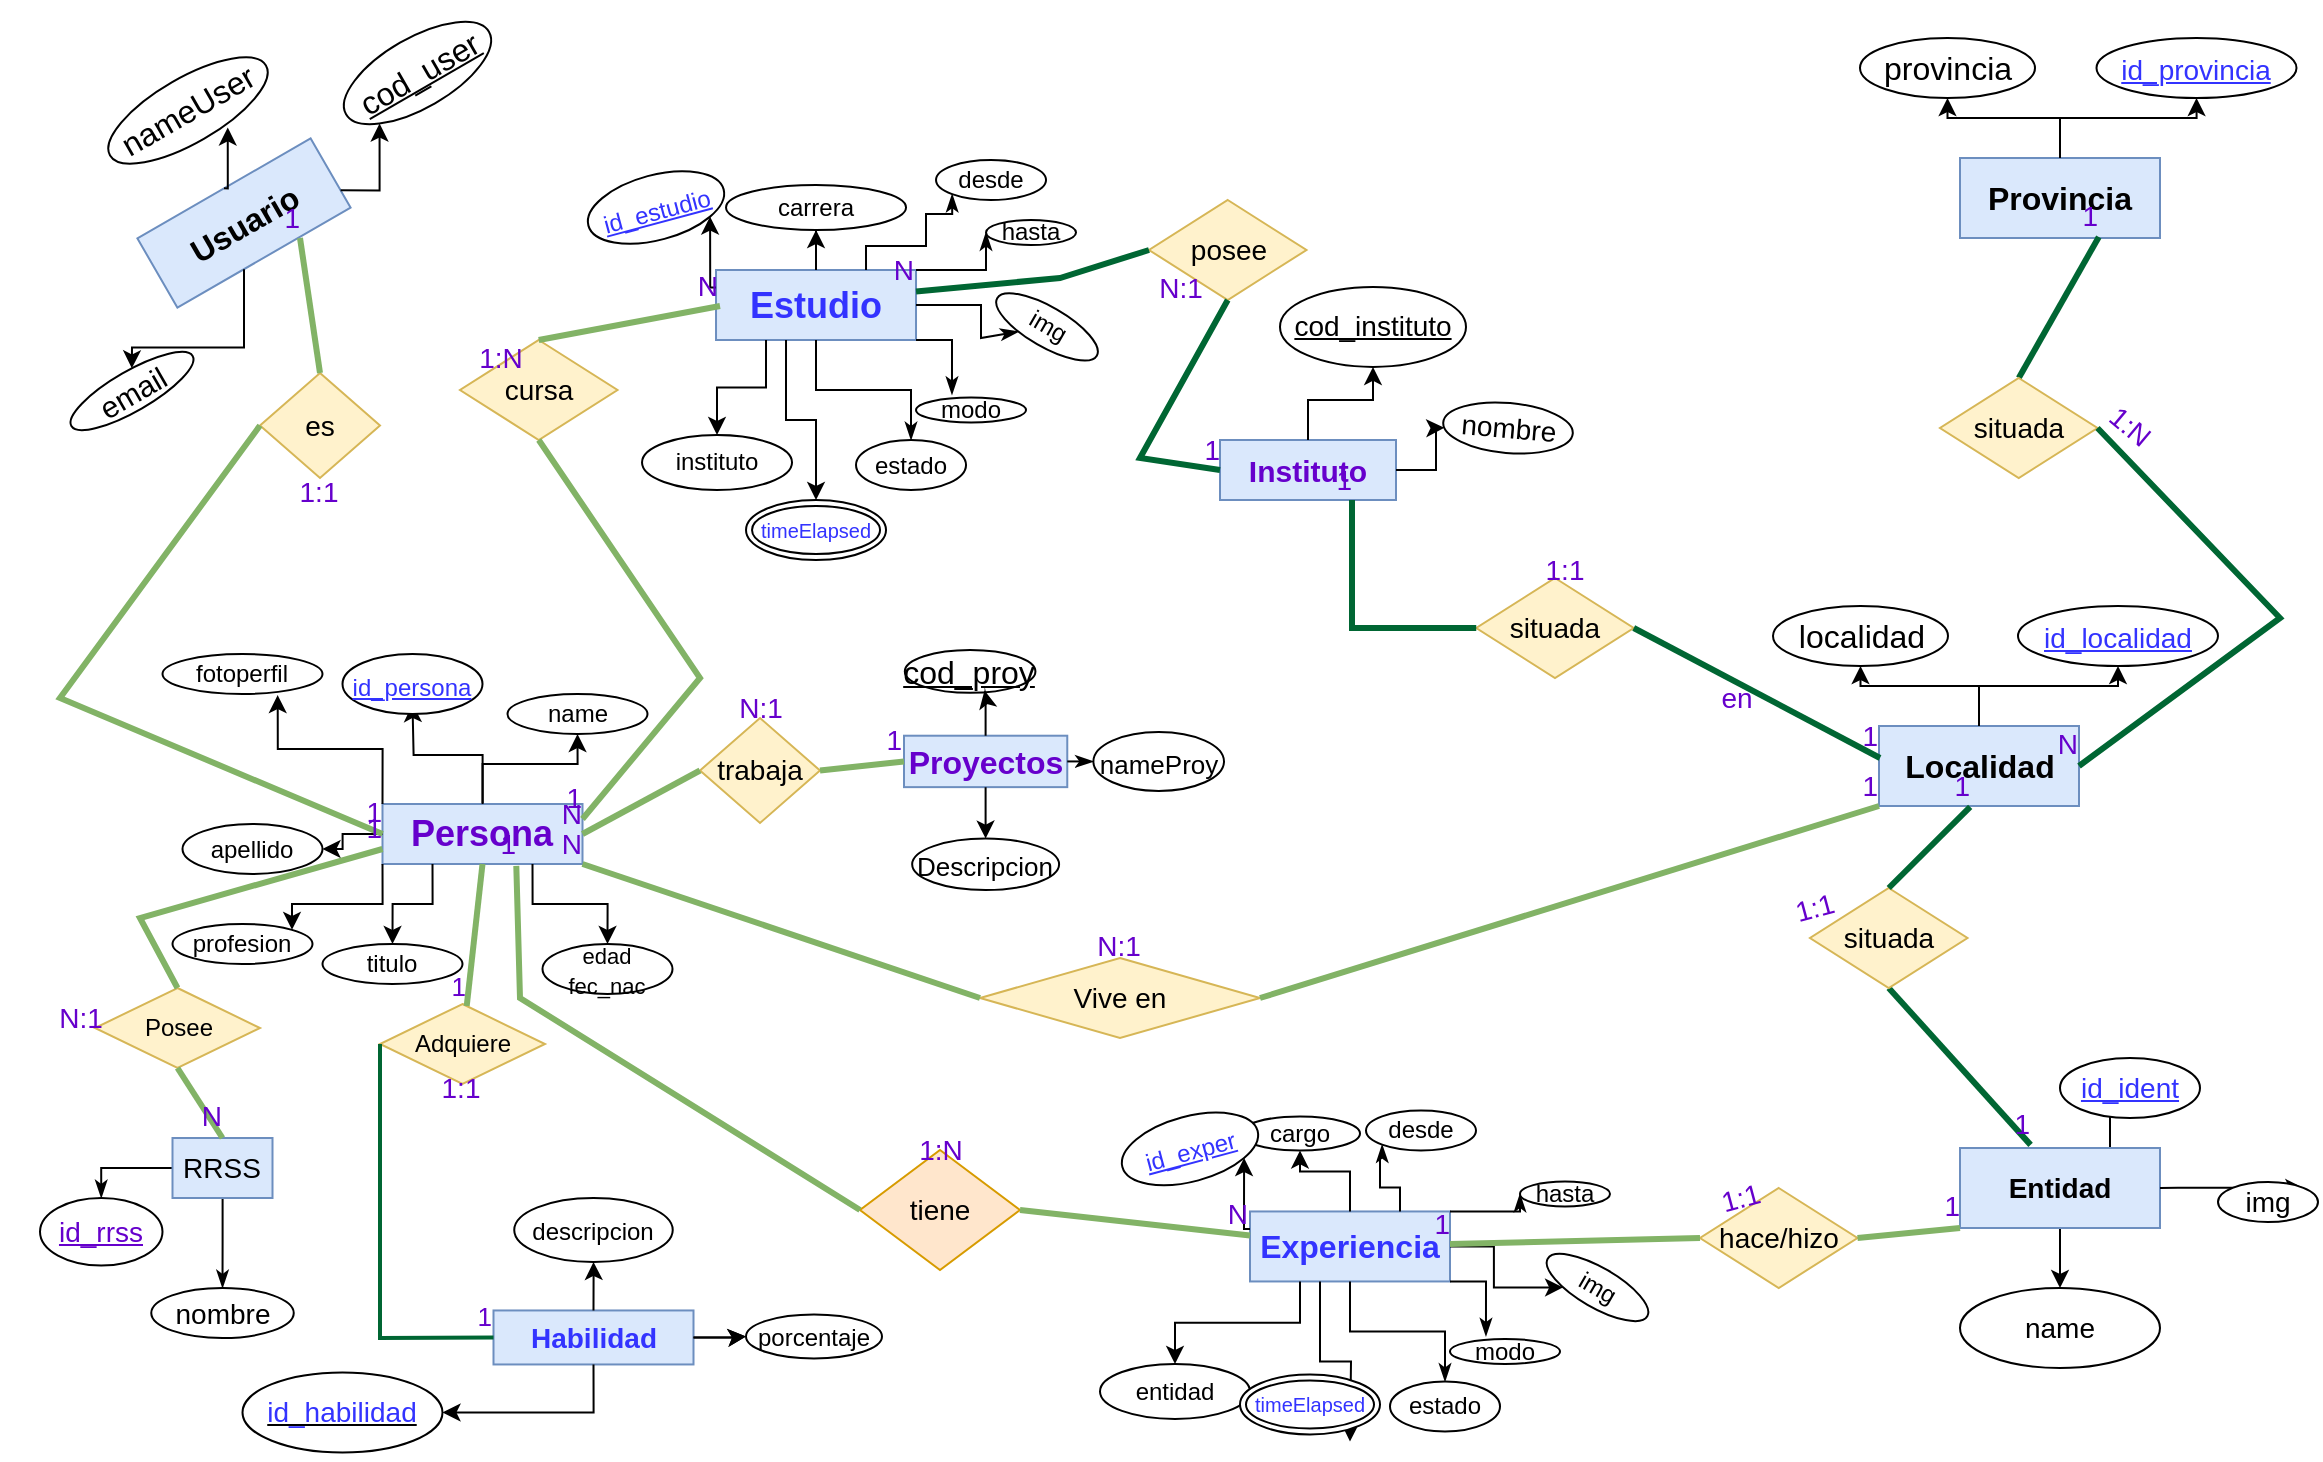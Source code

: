 <mxfile version="17.1.3" type="github" pages="2">
  <diagram id="R2lEEEUBdFMjLlhIrx00" name="Page-1">
    <mxGraphModel dx="752" dy="619" grid="1" gridSize="10" guides="1" tooltips="1" connect="1" arrows="1" fold="1" page="1" pageScale="1" pageWidth="1169" pageHeight="827" math="0" shadow="0" extFonts="Permanent Marker^https://fonts.googleapis.com/css?family=Permanent+Marker">
      <root>
        <mxCell id="0" />
        <mxCell id="1" parent="0" />
        <mxCell id="NU28CYF58h-7oINTEebt-101" style="edgeStyle=orthogonalEdgeStyle;rounded=0;orthogonalLoop=1;jettySize=auto;html=1;exitX=0.75;exitY=0;exitDx=0;exitDy=0;fontSize=14;fontColor=#000000;startArrow=none;startFill=0;endArrow=classic;endFill=1;" edge="1" parent="1" source="NU28CYF58h-7oINTEebt-91" target="NU28CYF58h-7oINTEebt-92">
          <mxGeometry relative="1" as="geometry" />
        </mxCell>
        <mxCell id="NU28CYF58h-7oINTEebt-102" style="edgeStyle=orthogonalEdgeStyle;rounded=0;orthogonalLoop=1;jettySize=auto;html=1;exitX=0.5;exitY=1;exitDx=0;exitDy=0;fontSize=14;fontColor=#000000;startArrow=none;startFill=0;endArrow=classic;endFill=1;" edge="1" parent="1" source="NU28CYF58h-7oINTEebt-91" target="NU28CYF58h-7oINTEebt-93">
          <mxGeometry relative="1" as="geometry" />
        </mxCell>
        <mxCell id="NU28CYF58h-7oINTEebt-91" value="&lt;b&gt;Entidad&lt;/b&gt;" style="whiteSpace=wrap;html=1;align=center;fontSize=14;fillColor=#dae8fc;strokeColor=#6c8ebf;" vertex="1" parent="1">
          <mxGeometry x="990" y="635" width="100" height="40" as="geometry" />
        </mxCell>
        <mxCell id="NU28CYF58h-7oINTEebt-92" value="id_ident" style="ellipse;whiteSpace=wrap;html=1;align=center;fontStyle=4;fontSize=14;fontColor=#3333FF;" vertex="1" parent="1">
          <mxGeometry x="1040" y="590" width="70" height="30" as="geometry" />
        </mxCell>
        <mxCell id="NU28CYF58h-7oINTEebt-93" value="&lt;font color=&quot;#000000&quot;&gt;name&lt;/font&gt;" style="ellipse;whiteSpace=wrap;html=1;align=center;fontSize=14;fontColor=#3333FF;" vertex="1" parent="1">
          <mxGeometry x="990" y="705" width="100" height="40" as="geometry" />
        </mxCell>
        <mxCell id="NU28CYF58h-7oINTEebt-97" style="edgeStyle=orthogonalEdgeStyle;rounded=0;orthogonalLoop=1;jettySize=auto;html=1;exitX=1;exitY=0;exitDx=0;exitDy=0;entryX=1;entryY=0.5;entryDx=0;entryDy=0;fontSize=14;fontColor=#000000;startArrow=classic;startFill=1;endArrow=none;endFill=0;" edge="1" parent="1" source="NU28CYF58h-7oINTEebt-95" target="NU28CYF58h-7oINTEebt-91">
          <mxGeometry relative="1" as="geometry" />
        </mxCell>
        <mxCell id="NU28CYF58h-7oINTEebt-95" value="img" style="ellipse;whiteSpace=wrap;html=1;align=center;fontSize=14;fontColor=#000000;" vertex="1" parent="1">
          <mxGeometry x="1119" y="652" width="50" height="20" as="geometry" />
        </mxCell>
        <mxCell id="NU28CYF58h-7oINTEebt-133" value="" style="group" vertex="1" connectable="0" parent="1">
          <mxGeometry x="91.25" y="388" width="255" height="175" as="geometry" />
        </mxCell>
        <mxCell id="NU28CYF58h-7oINTEebt-3" value="" style="edgeStyle=orthogonalEdgeStyle;rounded=0;orthogonalLoop=1;jettySize=auto;html=1;fontColor=#6600CC;" edge="1" parent="NU28CYF58h-7oINTEebt-133" source="NU28CYF58h-7oINTEebt-1">
          <mxGeometry relative="1" as="geometry">
            <mxPoint x="125" y="25" as="targetPoint" />
          </mxGeometry>
        </mxCell>
        <mxCell id="NU28CYF58h-7oINTEebt-1" value="&lt;h2&gt;&lt;font color=&quot;#6600cc&quot;&gt;Persona&lt;/font&gt;&lt;/h2&gt;" style="whiteSpace=wrap;html=1;align=center;fillColor=#dae8fc;strokeColor=#6c8ebf;" vertex="1" parent="NU28CYF58h-7oINTEebt-133">
          <mxGeometry x="110" y="75" width="100" height="30" as="geometry" />
        </mxCell>
        <mxCell id="NU28CYF58h-7oINTEebt-4" value="name" style="ellipse;whiteSpace=wrap;html=1;" vertex="1" parent="NU28CYF58h-7oINTEebt-133">
          <mxGeometry x="172.5" y="20" width="70" height="20" as="geometry" />
        </mxCell>
        <mxCell id="NU28CYF58h-7oINTEebt-5" value="" style="edgeStyle=orthogonalEdgeStyle;rounded=0;orthogonalLoop=1;jettySize=auto;html=1;fontColor=#6600CC;" edge="1" parent="NU28CYF58h-7oINTEebt-133" source="NU28CYF58h-7oINTEebt-1" target="NU28CYF58h-7oINTEebt-4">
          <mxGeometry relative="1" as="geometry" />
        </mxCell>
        <mxCell id="NU28CYF58h-7oINTEebt-6" value="apellido" style="ellipse;whiteSpace=wrap;html=1;" vertex="1" parent="NU28CYF58h-7oINTEebt-133">
          <mxGeometry x="10" y="85" width="70" height="25" as="geometry" />
        </mxCell>
        <mxCell id="NU28CYF58h-7oINTEebt-7" value="" style="edgeStyle=orthogonalEdgeStyle;rounded=0;orthogonalLoop=1;jettySize=auto;html=1;fontColor=#6600CC;" edge="1" parent="NU28CYF58h-7oINTEebt-133" source="NU28CYF58h-7oINTEebt-1" target="NU28CYF58h-7oINTEebt-6">
          <mxGeometry relative="1" as="geometry" />
        </mxCell>
        <mxCell id="NU28CYF58h-7oINTEebt-8" value="&lt;font color=&quot;#000000&quot;&gt;titulo&lt;/font&gt;" style="ellipse;whiteSpace=wrap;html=1;align=center;fontColor=#6600CC;" vertex="1" parent="NU28CYF58h-7oINTEebt-133">
          <mxGeometry x="80" y="145" width="70" height="20" as="geometry" />
        </mxCell>
        <mxCell id="NU28CYF58h-7oINTEebt-11" style="edgeStyle=orthogonalEdgeStyle;rounded=0;orthogonalLoop=1;jettySize=auto;html=1;exitX=0.25;exitY=1;exitDx=0;exitDy=0;fontColor=#6600CC;" edge="1" parent="NU28CYF58h-7oINTEebt-133" source="NU28CYF58h-7oINTEebt-1" target="NU28CYF58h-7oINTEebt-8">
          <mxGeometry relative="1" as="geometry" />
        </mxCell>
        <mxCell id="NU28CYF58h-7oINTEebt-14" value="&lt;font style=&quot;font-size: 11px&quot;&gt;edad&lt;br&gt;fec_nac&lt;/font&gt;" style="ellipse;whiteSpace=wrap;html=1;align=center;fontColor=#000000;" vertex="1" parent="NU28CYF58h-7oINTEebt-133">
          <mxGeometry x="190" y="145" width="65" height="25" as="geometry" />
        </mxCell>
        <mxCell id="NU28CYF58h-7oINTEebt-13" style="edgeStyle=orthogonalEdgeStyle;rounded=0;orthogonalLoop=1;jettySize=auto;html=1;exitX=0.75;exitY=1;exitDx=0;exitDy=0;fontColor=#000000;" edge="1" parent="NU28CYF58h-7oINTEebt-133" source="NU28CYF58h-7oINTEebt-1" target="NU28CYF58h-7oINTEebt-14">
          <mxGeometry relative="1" as="geometry">
            <mxPoint x="185" y="135" as="targetPoint" />
          </mxGeometry>
        </mxCell>
        <mxCell id="NU28CYF58h-7oINTEebt-20" value="fotoperfil" style="ellipse;whiteSpace=wrap;html=1;" vertex="1" parent="NU28CYF58h-7oINTEebt-133">
          <mxGeometry width="80" height="20" as="geometry" />
        </mxCell>
        <mxCell id="NU28CYF58h-7oINTEebt-21" style="edgeStyle=orthogonalEdgeStyle;rounded=0;orthogonalLoop=1;jettySize=auto;html=1;exitX=0;exitY=0;exitDx=0;exitDy=0;entryX=0.72;entryY=1.028;entryDx=0;entryDy=0;entryPerimeter=0;fontSize=18;fontColor=#3333FF;" edge="1" parent="NU28CYF58h-7oINTEebt-133" source="NU28CYF58h-7oINTEebt-1" target="NU28CYF58h-7oINTEebt-20">
          <mxGeometry relative="1" as="geometry" />
        </mxCell>
        <mxCell id="NU28CYF58h-7oINTEebt-25" value="&lt;font color=&quot;#000000&quot;&gt;profesion&lt;/font&gt;" style="ellipse;whiteSpace=wrap;html=1;align=center;fontColor=#6600CC;" vertex="1" parent="NU28CYF58h-7oINTEebt-133">
          <mxGeometry x="5" y="135" width="70" height="20" as="geometry" />
        </mxCell>
        <mxCell id="NU28CYF58h-7oINTEebt-26" style="edgeStyle=orthogonalEdgeStyle;rounded=0;orthogonalLoop=1;jettySize=auto;html=1;exitX=0;exitY=1;exitDx=0;exitDy=0;entryX=1;entryY=0;entryDx=0;entryDy=0;fontSize=18;fontColor=#3333FF;" edge="1" parent="NU28CYF58h-7oINTEebt-133" source="NU28CYF58h-7oINTEebt-1" target="NU28CYF58h-7oINTEebt-25">
          <mxGeometry relative="1" as="geometry">
            <Array as="points">
              <mxPoint x="110" y="125" />
              <mxPoint x="65" y="125" />
            </Array>
          </mxGeometry>
        </mxCell>
        <mxCell id="NU28CYF58h-7oINTEebt-28" value="&lt;font style=&quot;font-size: 12px&quot;&gt;id_persona&lt;/font&gt;" style="ellipse;whiteSpace=wrap;html=1;align=center;fontStyle=4;fontSize=18;fontColor=#3333FF;" vertex="1" parent="NU28CYF58h-7oINTEebt-133">
          <mxGeometry x="90" width="70" height="30" as="geometry" />
        </mxCell>
        <mxCell id="NU28CYF58h-7oINTEebt-134" value="" style="group" vertex="1" connectable="0" parent="1">
          <mxGeometry x="122" y="646.23" width="398" height="102" as="geometry" />
        </mxCell>
        <mxCell id="NU28CYF58h-7oINTEebt-80" value="&lt;font color=&quot;#3333ff&quot;&gt;&lt;b&gt;Habilidad&lt;/b&gt;&lt;/font&gt;" style="whiteSpace=wrap;html=1;align=center;fontSize=14;fillColor=#dae8fc;strokeColor=#6c8ebf;" vertex="1" parent="NU28CYF58h-7oINTEebt-134">
          <mxGeometry x="134.75" y="70" width="100" height="27" as="geometry" />
        </mxCell>
        <mxCell id="NU28CYF58h-7oINTEebt-81" value="&lt;font style=&quot;font-size: 12px&quot;&gt;descripcion&lt;/font&gt;" style="ellipse;whiteSpace=wrap;html=1;fontSize=14;fontColor=#000000;" vertex="1" parent="NU28CYF58h-7oINTEebt-134">
          <mxGeometry x="145.12" y="13.77" width="79.25" height="32" as="geometry" />
        </mxCell>
        <mxCell id="NU28CYF58h-7oINTEebt-90" style="edgeStyle=orthogonalEdgeStyle;rounded=0;orthogonalLoop=1;jettySize=auto;html=1;exitX=0.5;exitY=0;exitDx=0;exitDy=0;fontSize=14;fontColor=#000000;startArrow=none;startFill=0;endArrow=classic;endFill=1;" edge="1" parent="NU28CYF58h-7oINTEebt-134" source="NU28CYF58h-7oINTEebt-80" target="NU28CYF58h-7oINTEebt-81">
          <mxGeometry relative="1" as="geometry" />
        </mxCell>
        <mxCell id="NU28CYF58h-7oINTEebt-85" value="&lt;font style=&quot;font-size: 12px&quot;&gt;porcentaje&lt;/font&gt;" style="ellipse;whiteSpace=wrap;html=1;fontSize=14;fontColor=#000000;" vertex="1" parent="NU28CYF58h-7oINTEebt-134">
          <mxGeometry x="261" y="72" width="68" height="22" as="geometry" />
        </mxCell>
        <mxCell id="NU28CYF58h-7oINTEebt-86" value="" style="edgeStyle=orthogonalEdgeStyle;rounded=0;orthogonalLoop=1;jettySize=auto;html=1;fontSize=14;fontColor=#000000;startArrow=none;startFill=0;endArrow=classic;endFill=1;" edge="1" parent="NU28CYF58h-7oINTEebt-134" source="NU28CYF58h-7oINTEebt-80" target="NU28CYF58h-7oINTEebt-85">
          <mxGeometry relative="1" as="geometry" />
        </mxCell>
        <mxCell id="NU28CYF58h-7oINTEebt-87" value="" style="edgeStyle=orthogonalEdgeStyle;rounded=0;orthogonalLoop=1;jettySize=auto;html=1;fontSize=14;fontColor=#000000;startArrow=none;startFill=0;endArrow=classic;endFill=1;" edge="1" parent="NU28CYF58h-7oINTEebt-134" source="NU28CYF58h-7oINTEebt-80" target="NU28CYF58h-7oINTEebt-85">
          <mxGeometry relative="1" as="geometry" />
        </mxCell>
        <mxCell id="jFM3xmDIa4sfLXiqm3CP-43" value="tiene" style="shape=rhombus;perimeter=rhombusPerimeter;whiteSpace=wrap;html=1;align=center;fontSize=14;fillColor=#ffe6cc;strokeColor=#d79b00;" vertex="1" parent="NU28CYF58h-7oINTEebt-134">
          <mxGeometry x="318" y="-10.23" width="80" height="60" as="geometry" />
        </mxCell>
        <mxCell id="NU28CYF58h-7oINTEebt-136" value="" style="group" vertex="1" connectable="0" parent="1">
          <mxGeometry x="299.997" y="139.995" width="443.003" height="201.005" as="geometry" />
        </mxCell>
        <mxCell id="NU28CYF58h-7oINTEebt-16" value="&lt;font color=&quot;#3333ff&quot; style=&quot;font-size: 18px&quot;&gt;&lt;b&gt;Estudio&lt;/b&gt;&lt;/font&gt;" style="whiteSpace=wrap;html=1;align=center;fillColor=#dae8fc;strokeColor=#6c8ebf;" vertex="1" parent="NU28CYF58h-7oINTEebt-136">
          <mxGeometry x="68.013" y="56.005" width="100" height="35" as="geometry" />
        </mxCell>
        <mxCell id="NU28CYF58h-7oINTEebt-17" value="carrera" style="ellipse;whiteSpace=wrap;html=1;fontColor=#000000;" vertex="1" parent="NU28CYF58h-7oINTEebt-136">
          <mxGeometry x="73.013" y="13.505" width="90" height="22.5" as="geometry" />
        </mxCell>
        <mxCell id="NU28CYF58h-7oINTEebt-18" value="" style="edgeStyle=orthogonalEdgeStyle;rounded=0;orthogonalLoop=1;jettySize=auto;html=1;fontSize=18;fontColor=#3333FF;" edge="1" parent="NU28CYF58h-7oINTEebt-136" source="NU28CYF58h-7oINTEebt-16" target="NU28CYF58h-7oINTEebt-17">
          <mxGeometry relative="1" as="geometry" />
        </mxCell>
        <mxCell id="NU28CYF58h-7oINTEebt-27" value="instituto" style="ellipse;whiteSpace=wrap;html=1;fontColor=#000000;" vertex="1" parent="NU28CYF58h-7oINTEebt-136">
          <mxGeometry x="31.013" y="138.505" width="75" height="27.5" as="geometry" />
        </mxCell>
        <mxCell id="NU28CYF58h-7oINTEebt-31" style="edgeStyle=orthogonalEdgeStyle;rounded=0;orthogonalLoop=1;jettySize=auto;html=1;exitX=0.25;exitY=1;exitDx=0;exitDy=0;fontSize=12;fontColor=#3333FF;" edge="1" parent="NU28CYF58h-7oINTEebt-136" source="NU28CYF58h-7oINTEebt-16" target="NU28CYF58h-7oINTEebt-27">
          <mxGeometry relative="1" as="geometry" />
        </mxCell>
        <mxCell id="NU28CYF58h-7oINTEebt-29" value="&lt;font style=&quot;font-size: 12px&quot;&gt;id_estudio&lt;/font&gt;" style="ellipse;whiteSpace=wrap;html=1;align=center;fontStyle=4;fontSize=18;fontColor=#3333FF;rotation=-15;" vertex="1" parent="NU28CYF58h-7oINTEebt-136">
          <mxGeometry x="3.013" y="8.505" width="70" height="32.5" as="geometry" />
        </mxCell>
        <mxCell id="NU28CYF58h-7oINTEebt-30" style="edgeStyle=orthogonalEdgeStyle;rounded=0;orthogonalLoop=1;jettySize=auto;html=1;exitX=0;exitY=0.25;exitDx=0;exitDy=0;entryX=1;entryY=1;entryDx=0;entryDy=0;fontSize=12;fontColor=#3333FF;" edge="1" parent="NU28CYF58h-7oINTEebt-136" source="NU28CYF58h-7oINTEebt-16" target="NU28CYF58h-7oINTEebt-29">
          <mxGeometry relative="1" as="geometry" />
        </mxCell>
        <mxCell id="NU28CYF58h-7oINTEebt-34" value="img" style="ellipse;whiteSpace=wrap;html=1;fontColor=#000000;rotation=30;" vertex="1" parent="NU28CYF58h-7oINTEebt-136">
          <mxGeometry x="204.763" y="74.465" width="57.5" height="20" as="geometry" />
        </mxCell>
        <mxCell id="NU28CYF58h-7oINTEebt-35" value="" style="edgeStyle=orthogonalEdgeStyle;rounded=0;orthogonalLoop=1;jettySize=auto;html=1;exitX=1;exitY=0.5;exitDx=0;exitDy=0;fontSize=12;fontColor=#3333FF;endArrow=classicThin;startArrow=none;startFill=0;endFill=1;" edge="1" parent="NU28CYF58h-7oINTEebt-136" source="NU28CYF58h-7oINTEebt-16" target="NU28CYF58h-7oINTEebt-34">
          <mxGeometry relative="1" as="geometry">
            <mxPoint x="48.013" y="103.505" as="targetPoint" />
            <mxPoint x="68.013" y="89.755" as="sourcePoint" />
            <Array as="points">
              <mxPoint x="200.513" y="74.005" />
              <mxPoint x="200.513" y="90.005" />
            </Array>
          </mxGeometry>
        </mxCell>
        <mxCell id="NU28CYF58h-7oINTEebt-37" value="estado" style="ellipse;whiteSpace=wrap;html=1;fontColor=#000000;" vertex="1" parent="NU28CYF58h-7oINTEebt-136">
          <mxGeometry x="138.013" y="141.005" width="55" height="25" as="geometry" />
        </mxCell>
        <mxCell id="NU28CYF58h-7oINTEebt-38" value="" style="edgeStyle=orthogonalEdgeStyle;rounded=0;orthogonalLoop=1;jettySize=auto;html=1;fontSize=12;fontColor=#3333FF;startArrow=none;startFill=0;endArrow=classicThin;endFill=1;" edge="1" parent="NU28CYF58h-7oINTEebt-136" source="NU28CYF58h-7oINTEebt-16" target="NU28CYF58h-7oINTEebt-37">
          <mxGeometry relative="1" as="geometry" />
        </mxCell>
        <mxCell id="NU28CYF58h-7oINTEebt-40" value="desde" style="ellipse;whiteSpace=wrap;html=1;fontColor=#000000;" vertex="1" parent="NU28CYF58h-7oINTEebt-136">
          <mxGeometry x="178.013" y="1.005" width="55" height="20" as="geometry" />
        </mxCell>
        <mxCell id="NU28CYF58h-7oINTEebt-39" style="edgeStyle=orthogonalEdgeStyle;rounded=0;orthogonalLoop=1;jettySize=auto;html=1;exitX=0.75;exitY=0;exitDx=0;exitDy=0;fontSize=12;fontColor=#3333FF;startArrow=none;startFill=0;endArrow=classicThin;endFill=1;entryX=0;entryY=1;entryDx=0;entryDy=0;" edge="1" parent="NU28CYF58h-7oINTEebt-136" source="NU28CYF58h-7oINTEebt-16" target="NU28CYF58h-7oINTEebt-40">
          <mxGeometry relative="1" as="geometry">
            <mxPoint x="173.013" y="31.005" as="targetPoint" />
            <Array as="points">
              <mxPoint x="143.013" y="44.005" />
              <mxPoint x="173.013" y="44.005" />
              <mxPoint x="173.013" y="28.005" />
            </Array>
          </mxGeometry>
        </mxCell>
        <mxCell id="NU28CYF58h-7oINTEebt-41" value="hasta" style="ellipse;whiteSpace=wrap;html=1;fontColor=#000000;" vertex="1" parent="NU28CYF58h-7oINTEebt-136">
          <mxGeometry x="203.013" y="31.005" width="45" height="12.5" as="geometry" />
        </mxCell>
        <mxCell id="NU28CYF58h-7oINTEebt-42" style="edgeStyle=orthogonalEdgeStyle;rounded=0;orthogonalLoop=1;jettySize=auto;html=1;exitX=1;exitY=0;exitDx=0;exitDy=0;entryX=0;entryY=0.5;entryDx=0;entryDy=0;fontSize=12;fontColor=#3333FF;startArrow=none;startFill=0;endArrow=classicThin;endFill=1;" edge="1" parent="NU28CYF58h-7oINTEebt-136" source="NU28CYF58h-7oINTEebt-16" target="NU28CYF58h-7oINTEebt-41">
          <mxGeometry relative="1" as="geometry" />
        </mxCell>
        <mxCell id="NU28CYF58h-7oINTEebt-43" value="modo" style="ellipse;whiteSpace=wrap;html=1;fontColor=#000000;" vertex="1" parent="NU28CYF58h-7oINTEebt-136">
          <mxGeometry x="168.013" y="119.755" width="55" height="12.5" as="geometry" />
        </mxCell>
        <mxCell id="NU28CYF58h-7oINTEebt-49" style="edgeStyle=orthogonalEdgeStyle;rounded=0;orthogonalLoop=1;jettySize=auto;html=1;exitX=0.5;exitY=0;exitDx=0;exitDy=0;entryX=0.35;entryY=1;entryDx=0;entryDy=0;entryPerimeter=0;fontSize=10;fontColor=#3333FF;startArrow=classic;startFill=1;endArrow=none;endFill=0;" edge="1" parent="NU28CYF58h-7oINTEebt-136" source="NU28CYF58h-7oINTEebt-47" target="NU28CYF58h-7oINTEebt-16">
          <mxGeometry relative="1" as="geometry" />
        </mxCell>
        <mxCell id="NU28CYF58h-7oINTEebt-47" value="&lt;font style=&quot;font-size: 10px&quot;&gt;timeElapsed&lt;/font&gt;" style="ellipse;shape=doubleEllipse;margin=3;whiteSpace=wrap;html=1;align=center;fontSize=12;fontColor=#3333FF;" vertex="1" parent="NU28CYF58h-7oINTEebt-136">
          <mxGeometry x="83.013" y="171.005" width="70" height="30" as="geometry" />
        </mxCell>
        <mxCell id="NU28CYF58h-7oINTEebt-46" style="edgeStyle=orthogonalEdgeStyle;rounded=0;orthogonalLoop=1;jettySize=auto;html=1;exitX=1;exitY=1;exitDx=0;exitDy=0;entryX=0.327;entryY=-0.115;entryDx=0;entryDy=0;entryPerimeter=0;fontSize=12;fontColor=#3333FF;startArrow=none;startFill=0;endArrow=classicThin;endFill=1;" edge="1" parent="NU28CYF58h-7oINTEebt-136" source="NU28CYF58h-7oINTEebt-16" target="NU28CYF58h-7oINTEebt-43">
          <mxGeometry relative="1" as="geometry" />
        </mxCell>
        <mxCell id="NU28CYF58h-7oINTEebt-104" value="&lt;font color=&quot;#6600cc&quot; size=&quot;1&quot;&gt;&lt;b style=&quot;font-size: 15px&quot;&gt;Instituto&lt;/b&gt;&lt;/font&gt;" style="whiteSpace=wrap;html=1;align=center;fontSize=14;fillColor=#dae8fc;strokeColor=#6c8ebf;" vertex="1" parent="NU28CYF58h-7oINTEebt-136">
          <mxGeometry x="320.003" y="141.005" width="88" height="30" as="geometry" />
        </mxCell>
        <mxCell id="NU28CYF58h-7oINTEebt-107" value="cod_instituto" style="ellipse;whiteSpace=wrap;html=1;align=center;fontStyle=4;fontSize=14;fontColor=#000000;" vertex="1" parent="NU28CYF58h-7oINTEebt-136">
          <mxGeometry x="350.003" y="64.465" width="93" height="40" as="geometry" />
        </mxCell>
        <mxCell id="NU28CYF58h-7oINTEebt-109" style="edgeStyle=orthogonalEdgeStyle;rounded=0;orthogonalLoop=1;jettySize=auto;html=1;exitX=0.5;exitY=0;exitDx=0;exitDy=0;fontSize=14;fontColor=#000000;startArrow=none;startFill=0;endArrow=classic;endFill=1;" edge="1" parent="NU28CYF58h-7oINTEebt-136" source="NU28CYF58h-7oINTEebt-104" target="NU28CYF58h-7oINTEebt-107">
          <mxGeometry relative="1" as="geometry" />
        </mxCell>
        <mxCell id="NU28CYF58h-7oINTEebt-177" value="&lt;font style=&quot;font-size: 14px&quot;&gt;cursa&lt;/font&gt;" style="shape=rhombus;perimeter=rhombusPerimeter;whiteSpace=wrap;html=1;align=center;fontSize=11;fillColor=#fff2cc;strokeColor=#d6b656;" vertex="1" parent="NU28CYF58h-7oINTEebt-136">
          <mxGeometry x="-59.997" y="91.005" width="78.75" height="50" as="geometry" />
        </mxCell>
        <mxCell id="NU28CYF58h-7oINTEebt-180" value="" style="endArrow=none;html=1;rounded=0;fontSize=14;fontColor=#6600CC;strokeColor=#82b366;strokeWidth=3;exitX=0.5;exitY=0;exitDx=0;exitDy=0;fillColor=#d5e8d4;" edge="1" parent="NU28CYF58h-7oINTEebt-136" source="NU28CYF58h-7oINTEebt-177">
          <mxGeometry relative="1" as="geometry">
            <mxPoint x="-117.997" y="70.005" as="sourcePoint" />
            <mxPoint x="70.003" y="74.005" as="targetPoint" />
          </mxGeometry>
        </mxCell>
        <mxCell id="NU28CYF58h-7oINTEebt-181" value="N" style="resizable=0;html=1;align=right;verticalAlign=bottom;fontSize=14;fontColor=#6600CC;" connectable="0" vertex="1" parent="NU28CYF58h-7oINTEebt-180">
          <mxGeometry x="1" relative="1" as="geometry" />
        </mxCell>
        <mxCell id="NU28CYF58h-7oINTEebt-183" value="&lt;font style=&quot;font-size: 14px&quot;&gt;posee&lt;/font&gt;" style="shape=rhombus;perimeter=rhombusPerimeter;whiteSpace=wrap;html=1;align=center;fontSize=11;fillColor=#fff2cc;strokeColor=#d6b656;" vertex="1" parent="NU28CYF58h-7oINTEebt-136">
          <mxGeometry x="284.503" y="21.005" width="78.75" height="50" as="geometry" />
        </mxCell>
        <mxCell id="NU28CYF58h-7oINTEebt-184" value="" style="endArrow=none;html=1;rounded=0;fontSize=14;fontColor=#6600CC;strokeColor=#006633;strokeWidth=3;entryX=1;entryY=0.25;entryDx=0;entryDy=0;exitX=0;exitY=0.5;exitDx=0;exitDy=0;" edge="1" parent="NU28CYF58h-7oINTEebt-136" source="NU28CYF58h-7oINTEebt-183">
          <mxGeometry relative="1" as="geometry">
            <mxPoint x="294.138" y="36.805" as="sourcePoint" />
            <mxPoint x="168.013" y="66.755" as="targetPoint" />
            <Array as="points">
              <mxPoint x="240.003" y="60.005" />
            </Array>
          </mxGeometry>
        </mxCell>
        <mxCell id="NU28CYF58h-7oINTEebt-185" value="N" style="resizable=0;html=1;align=right;verticalAlign=bottom;fontSize=14;fontColor=#6600CC;" connectable="0" vertex="1" parent="NU28CYF58h-7oINTEebt-184">
          <mxGeometry x="1" relative="1" as="geometry" />
        </mxCell>
        <mxCell id="NU28CYF58h-7oINTEebt-187" value="" style="endArrow=none;html=1;rounded=0;fontSize=14;fontColor=#6600CC;strokeColor=#006633;strokeWidth=3;exitX=0.5;exitY=1;exitDx=0;exitDy=0;" edge="1" parent="NU28CYF58h-7oINTEebt-136" source="NU28CYF58h-7oINTEebt-183">
          <mxGeometry relative="1" as="geometry">
            <mxPoint x="120.003" y="190.005" as="sourcePoint" />
            <mxPoint x="320.003" y="156.005" as="targetPoint" />
            <Array as="points">
              <mxPoint x="280.003" y="150.005" />
            </Array>
          </mxGeometry>
        </mxCell>
        <mxCell id="NU28CYF58h-7oINTEebt-188" value="1" style="resizable=0;html=1;align=right;verticalAlign=bottom;fontSize=14;fontColor=#6600CC;" connectable="0" vertex="1" parent="NU28CYF58h-7oINTEebt-187">
          <mxGeometry x="1" relative="1" as="geometry" />
        </mxCell>
        <mxCell id="NU28CYF58h-7oINTEebt-137" value="" style="group;rotation=-30;" vertex="1" connectable="0" parent="1">
          <mxGeometry x="20" y="132.5" width="291.25" height="115" as="geometry" />
        </mxCell>
        <mxCell id="NU28CYF58h-7oINTEebt-110" value="&lt;b&gt;&lt;font style=&quot;font-size: 16px&quot;&gt;Usuario&lt;/font&gt;&lt;/b&gt;" style="whiteSpace=wrap;html=1;align=center;fontSize=15;rotation=-30;fillColor=#dae8fc;strokeColor=#6c8ebf;" vertex="1" parent="NU28CYF58h-7oINTEebt-137">
          <mxGeometry x="62" y="20" width="100" height="40" as="geometry" />
        </mxCell>
        <mxCell id="NU28CYF58h-7oINTEebt-117" value="&lt;font color=&quot;#000000&quot;&gt;email&lt;/font&gt;" style="ellipse;whiteSpace=wrap;html=1;fontSize=15;fontColor=#6600CC;rotation=-30;" vertex="1" parent="NU28CYF58h-7oINTEebt-137">
          <mxGeometry x="21" y="114" width="70" height="20" as="geometry" />
        </mxCell>
        <mxCell id="NU28CYF58h-7oINTEebt-118" value="" style="edgeStyle=orthogonalEdgeStyle;rounded=0;orthogonalLoop=1;jettySize=auto;html=1;fontSize=16;fontColor=#000000;startArrow=none;startFill=0;endArrow=classic;endFill=1;" edge="1" parent="NU28CYF58h-7oINTEebt-137" source="NU28CYF58h-7oINTEebt-110" target="NU28CYF58h-7oINTEebt-117">
          <mxGeometry relative="1" as="geometry" />
        </mxCell>
        <mxCell id="NU28CYF58h-7oINTEebt-113" value="cod_user" style="ellipse;whiteSpace=wrap;html=1;align=center;fontStyle=4;fontSize=16;fontColor=#000000;rotation=-30;" vertex="1" parent="1">
          <mxGeometry x="177.5" y="80" width="82.5" height="35" as="geometry" />
        </mxCell>
        <mxCell id="NU28CYF58h-7oINTEebt-115" style="edgeStyle=orthogonalEdgeStyle;rounded=0;orthogonalLoop=1;jettySize=auto;html=1;exitX=1;exitY=0.75;exitDx=0;exitDy=0;entryX=0;entryY=1;entryDx=0;entryDy=0;fontSize=16;fontColor=#000000;startArrow=none;startFill=0;endArrow=classic;endFill=1;" edge="1" parent="1" source="NU28CYF58h-7oINTEebt-110" target="NU28CYF58h-7oINTEebt-113">
          <mxGeometry relative="1" as="geometry" />
        </mxCell>
        <mxCell id="NU28CYF58h-7oINTEebt-112" value="&lt;font color=&quot;#000000&quot;&gt;nameUser&lt;/font&gt;" style="ellipse;whiteSpace=wrap;html=1;align=center;fontSize=16;fontColor=#6600CC;rotation=-30;" vertex="1" parent="1">
          <mxGeometry x="59" y="100" width="90" height="32.5" as="geometry" />
        </mxCell>
        <mxCell id="NU28CYF58h-7oINTEebt-111" style="edgeStyle=orthogonalEdgeStyle;rounded=0;orthogonalLoop=1;jettySize=auto;html=1;exitX=0.5;exitY=0;exitDx=0;exitDy=0;fontSize=16;fontColor=#6600CC;startArrow=none;startFill=0;endArrow=classic;endFill=1;entryX=0.644;entryY=1.032;entryDx=0;entryDy=0;entryPerimeter=0;" edge="1" parent="1" source="NU28CYF58h-7oINTEebt-110" target="NU28CYF58h-7oINTEebt-112">
          <mxGeometry relative="1" as="geometry">
            <mxPoint x="209" y="185.5" as="targetPoint" />
          </mxGeometry>
        </mxCell>
        <mxCell id="NU28CYF58h-7oINTEebt-138" value="" style="group" vertex="1" connectable="0" parent="1">
          <mxGeometry x="660" y="606.965" width="278.75" height="178.535" as="geometry" />
        </mxCell>
        <mxCell id="NU28CYF58h-7oINTEebt-62" value="img" style="ellipse;whiteSpace=wrap;html=1;fontColor=#000000;rotation=30;" vertex="1" parent="NU28CYF58h-7oINTEebt-138">
          <mxGeometry x="120" y="87.785" width="57.5" height="20" as="geometry" />
        </mxCell>
        <mxCell id="jFM3xmDIa4sfLXiqm3CP-36" value="&lt;span style=&quot;font-size: 14px&quot;&gt;hace/hizo&lt;/span&gt;" style="shape=rhombus;perimeter=rhombusPerimeter;whiteSpace=wrap;html=1;align=center;fontSize=11;fillColor=#fff2cc;strokeColor=#d6b656;" vertex="1" parent="NU28CYF58h-7oINTEebt-138">
          <mxGeometry x="200" y="48.035" width="78.75" height="50" as="geometry" />
        </mxCell>
        <mxCell id="jFM3xmDIa4sfLXiqm3CP-42" value="1:1" style="text;html=1;align=center;verticalAlign=middle;resizable=0;points=[];autosize=1;strokeColor=none;fillColor=none;fontSize=14;fontColor=#6600CC;rotation=-15;" vertex="1" parent="NU28CYF58h-7oINTEebt-138">
          <mxGeometry x="200" y="43.035" width="40" height="20" as="geometry" />
        </mxCell>
        <mxCell id="NU28CYF58h-7oINTEebt-139" value="" style="group" vertex="1" connectable="0" parent="1">
          <mxGeometry x="560" y="610.725" width="255" height="171.005" as="geometry" />
        </mxCell>
        <mxCell id="NU28CYF58h-7oINTEebt-58" value="&lt;font color=&quot;#3333ff&quot; size=&quot;1&quot;&gt;&lt;b style=&quot;font-size: 16px&quot;&gt;Experiencia&lt;/b&gt;&lt;/font&gt;" style="whiteSpace=wrap;html=1;align=center;fillColor=#dae8fc;strokeColor=#6c8ebf;" vertex="1" parent="NU28CYF58h-7oINTEebt-139">
          <mxGeometry x="75" y="56.005" width="100" height="35" as="geometry" />
        </mxCell>
        <mxCell id="NU28CYF58h-7oINTEebt-59" value="cargo" style="ellipse;whiteSpace=wrap;html=1;fontColor=#000000;" vertex="1" parent="NU28CYF58h-7oINTEebt-139">
          <mxGeometry x="70" y="8.505" width="60" height="17" as="geometry" />
        </mxCell>
        <mxCell id="NU28CYF58h-7oINTEebt-51" value="" style="edgeStyle=orthogonalEdgeStyle;rounded=0;orthogonalLoop=1;jettySize=auto;html=1;fontSize=18;fontColor=#3333FF;" edge="1" parent="NU28CYF58h-7oINTEebt-139" source="NU28CYF58h-7oINTEebt-58" target="NU28CYF58h-7oINTEebt-59">
          <mxGeometry relative="1" as="geometry" />
        </mxCell>
        <mxCell id="NU28CYF58h-7oINTEebt-60" value="entidad" style="ellipse;whiteSpace=wrap;html=1;fontColor=#000000;" vertex="1" parent="NU28CYF58h-7oINTEebt-139">
          <mxGeometry y="132.255" width="75" height="27.5" as="geometry" />
        </mxCell>
        <mxCell id="NU28CYF58h-7oINTEebt-53" style="edgeStyle=orthogonalEdgeStyle;rounded=0;orthogonalLoop=1;jettySize=auto;html=1;exitX=0.25;exitY=1;exitDx=0;exitDy=0;fontSize=12;fontColor=#3333FF;" edge="1" parent="NU28CYF58h-7oINTEebt-139" source="NU28CYF58h-7oINTEebt-58" target="NU28CYF58h-7oINTEebt-60">
          <mxGeometry relative="1" as="geometry" />
        </mxCell>
        <mxCell id="NU28CYF58h-7oINTEebt-61" value="&lt;font style=&quot;font-size: 12px&quot;&gt;id_exper&lt;/font&gt;" style="ellipse;whiteSpace=wrap;html=1;align=center;fontStyle=4;fontSize=18;fontColor=#3333FF;rotation=-15;" vertex="1" parent="NU28CYF58h-7oINTEebt-139">
          <mxGeometry x="10" y="8.505" width="70" height="32.5" as="geometry" />
        </mxCell>
        <mxCell id="NU28CYF58h-7oINTEebt-52" style="edgeStyle=orthogonalEdgeStyle;rounded=0;orthogonalLoop=1;jettySize=auto;html=1;exitX=0;exitY=0.25;exitDx=0;exitDy=0;entryX=1;entryY=1;entryDx=0;entryDy=0;fontSize=12;fontColor=#3333FF;" edge="1" parent="NU28CYF58h-7oINTEebt-139" source="NU28CYF58h-7oINTEebt-58" target="NU28CYF58h-7oINTEebt-61">
          <mxGeometry relative="1" as="geometry" />
        </mxCell>
        <mxCell id="NU28CYF58h-7oINTEebt-64" value="estado" style="ellipse;whiteSpace=wrap;html=1;fontColor=#000000;" vertex="1" parent="NU28CYF58h-7oINTEebt-139">
          <mxGeometry x="145" y="141.005" width="55" height="25" as="geometry" />
        </mxCell>
        <mxCell id="NU28CYF58h-7oINTEebt-54" value="" style="edgeStyle=orthogonalEdgeStyle;rounded=0;orthogonalLoop=1;jettySize=auto;html=1;fontSize=12;fontColor=#3333FF;startArrow=none;startFill=0;endArrow=classicThin;endFill=1;" edge="1" parent="NU28CYF58h-7oINTEebt-139" source="NU28CYF58h-7oINTEebt-58" target="NU28CYF58h-7oINTEebt-64">
          <mxGeometry relative="1" as="geometry" />
        </mxCell>
        <mxCell id="NU28CYF58h-7oINTEebt-65" value="desde" style="ellipse;whiteSpace=wrap;html=1;fontColor=#000000;" vertex="1" parent="NU28CYF58h-7oINTEebt-139">
          <mxGeometry x="133" y="5.505" width="55" height="20" as="geometry" />
        </mxCell>
        <mxCell id="NU28CYF58h-7oINTEebt-55" style="edgeStyle=orthogonalEdgeStyle;rounded=0;orthogonalLoop=1;jettySize=auto;html=1;exitX=0.75;exitY=0;exitDx=0;exitDy=0;fontSize=12;fontColor=#3333FF;startArrow=none;startFill=0;endArrow=classicThin;endFill=1;entryX=0;entryY=1;entryDx=0;entryDy=0;" edge="1" parent="NU28CYF58h-7oINTEebt-139" source="NU28CYF58h-7oINTEebt-58" target="NU28CYF58h-7oINTEebt-65">
          <mxGeometry relative="1" as="geometry">
            <mxPoint x="180" y="31.005" as="targetPoint" />
            <Array as="points">
              <mxPoint x="150" y="44.005" />
              <mxPoint x="140" y="44.005" />
              <mxPoint x="140" y="28.005" />
            </Array>
          </mxGeometry>
        </mxCell>
        <mxCell id="NU28CYF58h-7oINTEebt-66" value="hasta" style="ellipse;whiteSpace=wrap;html=1;fontColor=#000000;" vertex="1" parent="NU28CYF58h-7oINTEebt-139">
          <mxGeometry x="210" y="41.005" width="45" height="12.5" as="geometry" />
        </mxCell>
        <mxCell id="NU28CYF58h-7oINTEebt-56" style="edgeStyle=orthogonalEdgeStyle;rounded=0;orthogonalLoop=1;jettySize=auto;html=1;exitX=1;exitY=0;exitDx=0;exitDy=0;entryX=0;entryY=0.5;entryDx=0;entryDy=0;fontSize=12;fontColor=#3333FF;startArrow=none;startFill=0;endArrow=classicThin;endFill=1;" edge="1" parent="NU28CYF58h-7oINTEebt-139" source="NU28CYF58h-7oINTEebt-58" target="NU28CYF58h-7oINTEebt-66">
          <mxGeometry relative="1" as="geometry" />
        </mxCell>
        <mxCell id="NU28CYF58h-7oINTEebt-67" value="modo" style="ellipse;whiteSpace=wrap;html=1;fontColor=#000000;" vertex="1" parent="NU28CYF58h-7oINTEebt-139">
          <mxGeometry x="175" y="119.755" width="55" height="12.5" as="geometry" />
        </mxCell>
        <mxCell id="NU28CYF58h-7oINTEebt-57" style="edgeStyle=orthogonalEdgeStyle;rounded=0;orthogonalLoop=1;jettySize=auto;html=1;exitX=1;exitY=1;exitDx=0;exitDy=0;entryX=0.327;entryY=-0.115;entryDx=0;entryDy=0;entryPerimeter=0;fontSize=12;fontColor=#3333FF;startArrow=none;startFill=0;endArrow=classicThin;endFill=1;" edge="1" parent="NU28CYF58h-7oINTEebt-139" source="NU28CYF58h-7oINTEebt-58" target="NU28CYF58h-7oINTEebt-67">
          <mxGeometry relative="1" as="geometry" />
        </mxCell>
        <mxCell id="NU28CYF58h-7oINTEebt-68" style="edgeStyle=orthogonalEdgeStyle;rounded=0;orthogonalLoop=1;jettySize=auto;html=1;exitX=0.5;exitY=0;exitDx=0;exitDy=0;entryX=0.35;entryY=1;entryDx=0;entryDy=0;entryPerimeter=0;fontSize=10;fontColor=#3333FF;startArrow=classic;startFill=1;endArrow=none;endFill=0;" edge="1" parent="NU28CYF58h-7oINTEebt-139" target="NU28CYF58h-7oINTEebt-58">
          <mxGeometry relative="1" as="geometry">
            <mxPoint x="125" y="171.005" as="sourcePoint" />
          </mxGeometry>
        </mxCell>
        <mxCell id="NU28CYF58h-7oINTEebt-69" value="&lt;font style=&quot;font-size: 10px&quot;&gt;timeElapsed&lt;/font&gt;" style="ellipse;shape=doubleEllipse;margin=3;whiteSpace=wrap;html=1;align=center;fontSize=12;fontColor=#3333FF;" vertex="1" parent="NU28CYF58h-7oINTEebt-139">
          <mxGeometry x="70" y="137.505" width="70" height="30" as="geometry" />
        </mxCell>
        <mxCell id="NU28CYF58h-7oINTEebt-128" style="edgeStyle=orthogonalEdgeStyle;rounded=0;orthogonalLoop=1;jettySize=auto;html=1;fontSize=13;fontColor=#6600CC;startArrow=classic;startFill=1;endArrow=none;endFill=0;entryX=1;entryY=0.5;entryDx=0;entryDy=0;" edge="1" parent="1" source="NU28CYF58h-7oINTEebt-62" target="NU28CYF58h-7oINTEebt-58">
          <mxGeometry relative="1" as="geometry">
            <mxPoint x="740" y="662.73" as="targetPoint" />
          </mxGeometry>
        </mxCell>
        <mxCell id="NU28CYF58h-7oINTEebt-142" value="" style="group" vertex="1" connectable="0" parent="1">
          <mxGeometry x="540" y="390" width="215" height="165" as="geometry" />
        </mxCell>
        <mxCell id="jFM3xmDIa4sfLXiqm3CP-22" value="" style="group" vertex="1" connectable="0" parent="NU28CYF58h-7oINTEebt-142">
          <mxGeometry x="-78" y="-4" width="160" height="120" as="geometry" />
        </mxCell>
        <mxCell id="NU28CYF58h-7oINTEebt-119" value="&lt;font color=&quot;#6600cc&quot;&gt;&lt;b&gt;Proyectos&lt;/b&gt;&lt;/font&gt;" style="whiteSpace=wrap;html=1;align=center;fontSize=16;fillColor=#dae8fc;strokeColor=#6c8ebf;" vertex="1" parent="jFM3xmDIa4sfLXiqm3CP-22">
          <mxGeometry y="42.857" width="81.633" height="25.714" as="geometry" />
        </mxCell>
        <mxCell id="NU28CYF58h-7oINTEebt-120" value="&lt;font style=&quot;font-size: 13px&quot;&gt;nameProy&lt;/font&gt;" style="ellipse;whiteSpace=wrap;html=1;fontSize=16;fontColor=#000000;" vertex="1" parent="jFM3xmDIa4sfLXiqm3CP-22">
          <mxGeometry x="94.694" y="40.989" width="65.306" height="29.46" as="geometry" />
        </mxCell>
        <mxCell id="NU28CYF58h-7oINTEebt-150" style="edgeStyle=orthogonalEdgeStyle;rounded=0;orthogonalLoop=1;jettySize=auto;html=1;exitX=1;exitY=0.5;exitDx=0;exitDy=0;entryX=0;entryY=0.5;entryDx=0;entryDy=0;fontSize=13;fontColor=#6600CC;startArrow=none;startFill=0;endArrow=classicThin;endFill=1;" edge="1" parent="jFM3xmDIa4sfLXiqm3CP-22" source="NU28CYF58h-7oINTEebt-119" target="NU28CYF58h-7oINTEebt-120">
          <mxGeometry relative="1" as="geometry" />
        </mxCell>
        <mxCell id="NU28CYF58h-7oINTEebt-122" value="&lt;font style=&quot;font-size: 13px&quot;&gt;Descripcion&lt;/font&gt;" style="ellipse;whiteSpace=wrap;html=1;fontSize=16;fontColor=#000000;" vertex="1" parent="jFM3xmDIa4sfLXiqm3CP-22">
          <mxGeometry x="4.082" y="94.286" width="73.469" height="25.714" as="geometry" />
        </mxCell>
        <mxCell id="NU28CYF58h-7oINTEebt-123" value="" style="edgeStyle=orthogonalEdgeStyle;rounded=0;orthogonalLoop=1;jettySize=auto;html=1;fontSize=16;fontColor=#000000;startArrow=none;startFill=0;endArrow=classic;endFill=1;" edge="1" parent="jFM3xmDIa4sfLXiqm3CP-22" source="NU28CYF58h-7oINTEebt-119" target="NU28CYF58h-7oINTEebt-122">
          <mxGeometry relative="1" as="geometry" />
        </mxCell>
        <mxCell id="NU28CYF58h-7oINTEebt-126" value="cod_proy" style="ellipse;whiteSpace=wrap;html=1;align=center;fontStyle=4;fontSize=16;fontColor=#000000;" vertex="1" parent="jFM3xmDIa4sfLXiqm3CP-22">
          <mxGeometry x="0.408" width="65.306" height="21.429" as="geometry" />
        </mxCell>
        <mxCell id="NU28CYF58h-7oINTEebt-127" style="edgeStyle=orthogonalEdgeStyle;rounded=0;orthogonalLoop=1;jettySize=auto;html=1;entryX=0.61;entryY=0.944;entryDx=0;entryDy=0;entryPerimeter=0;fontSize=13;fontColor=#6600CC;startArrow=none;startFill=0;endArrow=classic;endFill=1;" edge="1" parent="jFM3xmDIa4sfLXiqm3CP-22" source="NU28CYF58h-7oINTEebt-119" target="NU28CYF58h-7oINTEebt-126">
          <mxGeometry relative="1" as="geometry" />
        </mxCell>
        <mxCell id="NU28CYF58h-7oINTEebt-143" value="" style="group" vertex="1" connectable="0" parent="1">
          <mxGeometry x="940" y="80" width="218.25" height="100" as="geometry" />
        </mxCell>
        <mxCell id="NU28CYF58h-7oINTEebt-77" value="&lt;b&gt;Provincia&lt;/b&gt;" style="whiteSpace=wrap;html=1;align=center;fontSize=16;fillColor=#dae8fc;strokeColor=#6c8ebf;" vertex="1" parent="NU28CYF58h-7oINTEebt-143">
          <mxGeometry x="50" y="60" width="100" height="40" as="geometry" />
        </mxCell>
        <mxCell id="NU28CYF58h-7oINTEebt-78" value="&lt;font style=&quot;font-size: 14px&quot;&gt;id_provincia&lt;/font&gt;" style="ellipse;whiteSpace=wrap;html=1;align=center;fontStyle=4;fontSize=16;fontColor=#3333FF;" vertex="1" parent="NU28CYF58h-7oINTEebt-143">
          <mxGeometry x="118.25" width="100" height="30" as="geometry" />
        </mxCell>
        <mxCell id="NU28CYF58h-7oINTEebt-75" style="edgeStyle=orthogonalEdgeStyle;rounded=0;orthogonalLoop=1;jettySize=auto;html=1;exitX=0.5;exitY=0;exitDx=0;exitDy=0;fontSize=14;fontColor=#3333FF;startArrow=none;startFill=0;endArrow=classic;endFill=1;" edge="1" parent="NU28CYF58h-7oINTEebt-143" source="NU28CYF58h-7oINTEebt-77" target="NU28CYF58h-7oINTEebt-78">
          <mxGeometry relative="1" as="geometry" />
        </mxCell>
        <mxCell id="NU28CYF58h-7oINTEebt-79" value="&lt;font color=&quot;#000000&quot;&gt;provincia&lt;/font&gt;" style="ellipse;whiteSpace=wrap;html=1;fontSize=16;fontColor=#3333FF;" vertex="1" parent="NU28CYF58h-7oINTEebt-143">
          <mxGeometry width="87.5" height="30" as="geometry" />
        </mxCell>
        <mxCell id="NU28CYF58h-7oINTEebt-76" value="" style="edgeStyle=orthogonalEdgeStyle;rounded=0;orthogonalLoop=1;jettySize=auto;html=1;fontSize=14;fontColor=#3333FF;startArrow=none;startFill=0;endArrow=classic;endFill=1;" edge="1" parent="NU28CYF58h-7oINTEebt-143" source="NU28CYF58h-7oINTEebt-77" target="NU28CYF58h-7oINTEebt-79">
          <mxGeometry relative="1" as="geometry" />
        </mxCell>
        <mxCell id="NU28CYF58h-7oINTEebt-144" value="" style="group" vertex="1" connectable="0" parent="1">
          <mxGeometry x="896.5" y="364" width="222.5" height="100" as="geometry" />
        </mxCell>
        <mxCell id="NU28CYF58h-7oINTEebt-70" value="&lt;b&gt;Localidad&lt;/b&gt;" style="whiteSpace=wrap;html=1;align=center;fontSize=16;fillColor=#dae8fc;strokeColor=#6c8ebf;" vertex="1" parent="NU28CYF58h-7oINTEebt-144">
          <mxGeometry x="53" y="60" width="100" height="40" as="geometry" />
        </mxCell>
        <mxCell id="NU28CYF58h-7oINTEebt-71" value="&lt;font style=&quot;font-size: 14px&quot;&gt;id_localidad&lt;/font&gt;" style="ellipse;whiteSpace=wrap;html=1;align=center;fontStyle=4;fontSize=16;fontColor=#3333FF;" vertex="1" parent="NU28CYF58h-7oINTEebt-144">
          <mxGeometry x="122.5" width="100" height="30" as="geometry" />
        </mxCell>
        <mxCell id="NU28CYF58h-7oINTEebt-72" style="edgeStyle=orthogonalEdgeStyle;rounded=0;orthogonalLoop=1;jettySize=auto;html=1;exitX=0.5;exitY=0;exitDx=0;exitDy=0;fontSize=14;fontColor=#3333FF;startArrow=none;startFill=0;endArrow=classic;endFill=1;" edge="1" parent="NU28CYF58h-7oINTEebt-144" source="NU28CYF58h-7oINTEebt-70" target="NU28CYF58h-7oINTEebt-71">
          <mxGeometry relative="1" as="geometry" />
        </mxCell>
        <mxCell id="NU28CYF58h-7oINTEebt-73" value="&lt;font color=&quot;#000000&quot;&gt;localidad&lt;/font&gt;" style="ellipse;whiteSpace=wrap;html=1;fontSize=16;fontColor=#3333FF;" vertex="1" parent="NU28CYF58h-7oINTEebt-144">
          <mxGeometry width="87.5" height="30" as="geometry" />
        </mxCell>
        <mxCell id="NU28CYF58h-7oINTEebt-74" value="" style="edgeStyle=orthogonalEdgeStyle;rounded=0;orthogonalLoop=1;jettySize=auto;html=1;fontSize=14;fontColor=#3333FF;startArrow=none;startFill=0;endArrow=classic;endFill=1;" edge="1" parent="NU28CYF58h-7oINTEebt-144" source="NU28CYF58h-7oINTEebt-70" target="NU28CYF58h-7oINTEebt-73">
          <mxGeometry relative="1" as="geometry" />
        </mxCell>
        <mxCell id="NU28CYF58h-7oINTEebt-145" value="" style="group" vertex="1" connectable="0" parent="1">
          <mxGeometry x="690" y="132.5" width="107.466" height="157.785" as="geometry" />
        </mxCell>
        <mxCell id="NU28CYF58h-7oINTEebt-105" value="nombre" style="ellipse;whiteSpace=wrap;html=1;fontSize=14;fontColor=#000000;rotation=5;" vertex="1" parent="NU28CYF58h-7oINTEebt-145">
          <mxGeometry x="41.51" y="130" width="64.99" height="25" as="geometry" />
        </mxCell>
        <mxCell id="NU28CYF58h-7oINTEebt-106" value="" style="edgeStyle=orthogonalEdgeStyle;rounded=0;orthogonalLoop=1;jettySize=auto;html=1;fontSize=14;fontColor=#000000;startArrow=none;startFill=0;endArrow=classic;endFill=1;" edge="1" parent="1" source="NU28CYF58h-7oINTEebt-104" target="NU28CYF58h-7oINTEebt-105">
          <mxGeometry relative="1" as="geometry" />
        </mxCell>
        <mxCell id="NU28CYF58h-7oINTEebt-151" value="Adquiere" style="rhombus;whiteSpace=wrap;html=1;fillColor=#fff2cc;strokeColor=#d6b656;" vertex="1" parent="1">
          <mxGeometry x="200" y="563" width="82.5" height="40" as="geometry" />
        </mxCell>
        <mxCell id="NU28CYF58h-7oINTEebt-83" value="&lt;font color=&quot;#3333ff&quot;&gt;id_habilidad&lt;/font&gt;" style="ellipse;whiteSpace=wrap;html=1;align=center;fontStyle=4;fontSize=14;fontColor=#000000;" vertex="1" parent="1">
          <mxGeometry x="131.25" y="747.23" width="100" height="40" as="geometry" />
        </mxCell>
        <mxCell id="NU28CYF58h-7oINTEebt-84" style="edgeStyle=orthogonalEdgeStyle;rounded=0;orthogonalLoop=1;jettySize=auto;html=1;exitX=0.5;exitY=1;exitDx=0;exitDy=0;entryX=1;entryY=0.5;entryDx=0;entryDy=0;fontSize=14;fontColor=#000000;startArrow=none;startFill=0;endArrow=classic;endFill=1;" edge="1" parent="1" source="NU28CYF58h-7oINTEebt-80" target="NU28CYF58h-7oINTEebt-83">
          <mxGeometry relative="1" as="geometry" />
        </mxCell>
        <mxCell id="NU28CYF58h-7oINTEebt-158" value="" style="endArrow=none;html=1;rounded=0;fontSize=13;fontColor=#6600CC;exitX=0.5;exitY=1;exitDx=0;exitDy=0;strokeWidth=3;strokeColor=#82b366;fillColor=#d5e8d4;" edge="1" parent="1" source="NU28CYF58h-7oINTEebt-1" target="NU28CYF58h-7oINTEebt-151">
          <mxGeometry relative="1" as="geometry">
            <mxPoint x="160" y="610" as="sourcePoint" />
            <mxPoint x="320" y="610" as="targetPoint" />
          </mxGeometry>
        </mxCell>
        <mxCell id="NU28CYF58h-7oINTEebt-159" value="1" style="resizable=0;html=1;align=right;verticalAlign=bottom;fontSize=13;fontColor=#6600CC;" connectable="0" vertex="1" parent="NU28CYF58h-7oINTEebt-158">
          <mxGeometry x="1" relative="1" as="geometry" />
        </mxCell>
        <mxCell id="NU28CYF58h-7oINTEebt-160" value="" style="endArrow=none;html=1;rounded=0;fontSize=13;fontColor=#6600CC;exitX=0;exitY=0.5;exitDx=0;exitDy=0;entryX=0;entryY=0.5;entryDx=0;entryDy=0;strokeColor=#006633;strokeWidth=2;" edge="1" parent="1" source="NU28CYF58h-7oINTEebt-151" target="NU28CYF58h-7oINTEebt-80">
          <mxGeometry relative="1" as="geometry">
            <mxPoint x="192" y="560" as="sourcePoint" />
            <mxPoint x="262.05" y="729.999" as="targetPoint" />
            <Array as="points">
              <mxPoint x="200" y="730" />
            </Array>
          </mxGeometry>
        </mxCell>
        <mxCell id="NU28CYF58h-7oINTEebt-161" value="1" style="resizable=0;html=1;align=right;verticalAlign=bottom;fontSize=13;fontColor=#6600CC;" connectable="0" vertex="1" parent="NU28CYF58h-7oINTEebt-160">
          <mxGeometry x="1" relative="1" as="geometry" />
        </mxCell>
        <mxCell id="NU28CYF58h-7oINTEebt-162" value="&lt;font style=&quot;font-size: 14px&quot;&gt;es&lt;/font&gt;" style="shape=rhombus;perimeter=rhombusPerimeter;whiteSpace=wrap;html=1;align=center;fontSize=11;fillColor=#fff2cc;strokeColor=#d6b656;" vertex="1" parent="1">
          <mxGeometry x="140" y="247.5" width="60" height="52.5" as="geometry" />
        </mxCell>
        <mxCell id="NU28CYF58h-7oINTEebt-164" value="1:1" style="text;html=1;align=center;verticalAlign=middle;resizable=0;points=[];autosize=1;strokeColor=none;fillColor=none;fontSize=14;fontColor=#6600CC;" vertex="1" parent="1">
          <mxGeometry x="220" y="595" width="40" height="20" as="geometry" />
        </mxCell>
        <mxCell id="NU28CYF58h-7oINTEebt-165" value="" style="endArrow=none;html=1;rounded=0;fontSize=14;fontColor=#6600CC;fillColor=#d5e8d4;strokeColor=#82b366;strokeWidth=3;exitX=0.5;exitY=1;exitDx=0;exitDy=0;entryX=1;entryY=0.25;entryDx=0;entryDy=0;" edge="1" parent="1" source="NU28CYF58h-7oINTEebt-177" target="NU28CYF58h-7oINTEebt-1">
          <mxGeometry relative="1" as="geometry">
            <mxPoint x="150" y="430" as="sourcePoint" />
            <mxPoint x="310" y="430" as="targetPoint" />
            <Array as="points">
              <mxPoint x="360" y="400" />
            </Array>
          </mxGeometry>
        </mxCell>
        <mxCell id="NU28CYF58h-7oINTEebt-166" value="1" style="resizable=0;html=1;align=right;verticalAlign=bottom;fontSize=14;fontColor=#6600CC;" connectable="0" vertex="1" parent="NU28CYF58h-7oINTEebt-165">
          <mxGeometry x="1" relative="1" as="geometry" />
        </mxCell>
        <mxCell id="NU28CYF58h-7oINTEebt-168" value="" style="endArrow=none;html=1;rounded=0;fontSize=14;fontColor=#6600CC;exitX=0.5;exitY=0;exitDx=0;exitDy=0;strokeColor=#82b366;strokeWidth=3;fillColor=#d5e8d4;" edge="1" parent="1" source="NU28CYF58h-7oINTEebt-162">
          <mxGeometry relative="1" as="geometry">
            <mxPoint x="150" y="330" as="sourcePoint" />
            <mxPoint x="160" y="180" as="targetPoint" />
            <Array as="points" />
          </mxGeometry>
        </mxCell>
        <mxCell id="NU28CYF58h-7oINTEebt-169" value="1" style="resizable=0;html=1;align=right;verticalAlign=bottom;fontSize=14;fontColor=#6600CC;" connectable="0" vertex="1" parent="NU28CYF58h-7oINTEebt-168">
          <mxGeometry x="1" relative="1" as="geometry" />
        </mxCell>
        <mxCell id="NU28CYF58h-7oINTEebt-170" value="" style="endArrow=none;html=1;rounded=0;fontSize=14;fontColor=#6600CC;exitX=0;exitY=0.5;exitDx=0;exitDy=0;entryX=0;entryY=0.5;entryDx=0;entryDy=0;fillColor=#d5e8d4;strokeColor=#82b366;strokeWidth=3;" edge="1" parent="1" source="NU28CYF58h-7oINTEebt-162" target="NU28CYF58h-7oINTEebt-1">
          <mxGeometry relative="1" as="geometry">
            <mxPoint x="150" y="270" as="sourcePoint" />
            <mxPoint x="310" y="330" as="targetPoint" />
            <Array as="points">
              <mxPoint x="40" y="410" />
            </Array>
          </mxGeometry>
        </mxCell>
        <mxCell id="NU28CYF58h-7oINTEebt-171" value="1" style="resizable=0;html=1;align=right;verticalAlign=bottom;fontSize=14;fontColor=#6600CC;" connectable="0" vertex="1" parent="NU28CYF58h-7oINTEebt-170">
          <mxGeometry x="1" relative="1" as="geometry" />
        </mxCell>
        <mxCell id="NU28CYF58h-7oINTEebt-172" value="1:1" style="text;html=1;align=center;verticalAlign=middle;resizable=0;points=[];autosize=1;strokeColor=none;fillColor=none;fontSize=14;fontColor=#6600CC;" vertex="1" parent="1">
          <mxGeometry x="149" y="297" width="40" height="20" as="geometry" />
        </mxCell>
        <mxCell id="NU28CYF58h-7oINTEebt-182" value="1:N" style="text;html=1;align=center;verticalAlign=middle;resizable=0;points=[];autosize=1;strokeColor=none;fillColor=none;fontSize=14;fontColor=#6600CC;" vertex="1" parent="1">
          <mxGeometry x="240" y="230" width="40" height="20" as="geometry" />
        </mxCell>
        <mxCell id="NU28CYF58h-7oINTEebt-189" value="N:1" style="text;html=1;align=center;verticalAlign=middle;resizable=0;points=[];autosize=1;strokeColor=none;fillColor=none;fontSize=14;fontColor=#6600CC;" vertex="1" parent="1">
          <mxGeometry x="580" y="195" width="40" height="20" as="geometry" />
        </mxCell>
        <mxCell id="jFM3xmDIa4sfLXiqm3CP-1" value="&lt;font style=&quot;font-size: 14px&quot;&gt;situada&lt;/font&gt;" style="shape=rhombus;perimeter=rhombusPerimeter;whiteSpace=wrap;html=1;align=center;fontSize=11;fillColor=#fff2cc;strokeColor=#d6b656;" vertex="1" parent="1">
          <mxGeometry x="748.12" y="350" width="78.75" height="50" as="geometry" />
        </mxCell>
        <mxCell id="jFM3xmDIa4sfLXiqm3CP-2" value="" style="endArrow=none;html=1;rounded=0;fontSize=14;fontColor=#6600CC;strokeColor=#006633;strokeWidth=3;entryX=0.353;entryY=-0.039;entryDx=0;entryDy=0;entryPerimeter=0;exitX=0.5;exitY=1;exitDx=0;exitDy=0;" edge="1" parent="1" source="jFM3xmDIa4sfLXiqm3CP-18" target="NU28CYF58h-7oINTEebt-91">
          <mxGeometry relative="1" as="geometry">
            <mxPoint x="860" y="635" as="sourcePoint" />
            <mxPoint x="1020" y="635" as="targetPoint" />
          </mxGeometry>
        </mxCell>
        <mxCell id="jFM3xmDIa4sfLXiqm3CP-3" value="1" style="resizable=0;html=1;align=right;verticalAlign=bottom;fontSize=14;fontColor=#6600CC;" connectable="0" vertex="1" parent="jFM3xmDIa4sfLXiqm3CP-2">
          <mxGeometry x="1" relative="1" as="geometry" />
        </mxCell>
        <mxCell id="jFM3xmDIa4sfLXiqm3CP-4" value="" style="endArrow=none;html=1;rounded=0;fontSize=14;fontColor=#6600CC;strokeColor=#006633;strokeWidth=3;entryX=0.694;entryY=0.987;entryDx=0;entryDy=0;entryPerimeter=0;exitX=0.5;exitY=0;exitDx=0;exitDy=0;" edge="1" parent="1" source="jFM3xmDIa4sfLXiqm3CP-12" target="NU28CYF58h-7oINTEebt-77">
          <mxGeometry relative="1" as="geometry">
            <mxPoint x="896.5" y="246.79" as="sourcePoint" />
            <mxPoint x="1056.5" y="246.79" as="targetPoint" />
          </mxGeometry>
        </mxCell>
        <mxCell id="jFM3xmDIa4sfLXiqm3CP-5" value="1" style="resizable=0;html=1;align=right;verticalAlign=bottom;fontSize=14;fontColor=#6600CC;" connectable="0" vertex="1" parent="jFM3xmDIa4sfLXiqm3CP-4">
          <mxGeometry x="1" relative="1" as="geometry" />
        </mxCell>
        <mxCell id="jFM3xmDIa4sfLXiqm3CP-6" value="" style="endArrow=none;html=1;rounded=0;fontSize=14;fontColor=#6600CC;strokeColor=#006633;strokeWidth=3;exitX=1;exitY=0.5;exitDx=0;exitDy=0;" edge="1" parent="1" source="jFM3xmDIa4sfLXiqm3CP-1">
          <mxGeometry relative="1" as="geometry">
            <mxPoint x="590" y="210" as="sourcePoint" />
            <mxPoint x="950" y="440" as="targetPoint" />
          </mxGeometry>
        </mxCell>
        <mxCell id="jFM3xmDIa4sfLXiqm3CP-7" value="1" style="resizable=0;html=1;align=right;verticalAlign=bottom;fontSize=14;fontColor=#6600CC;" connectable="0" vertex="1" parent="jFM3xmDIa4sfLXiqm3CP-6">
          <mxGeometry x="1" relative="1" as="geometry" />
        </mxCell>
        <mxCell id="jFM3xmDIa4sfLXiqm3CP-8" value="" style="endArrow=none;html=1;rounded=0;fontSize=14;fontColor=#6600CC;strokeColor=#006633;strokeWidth=3;entryX=0.75;entryY=1;entryDx=0;entryDy=0;exitX=0;exitY=0.5;exitDx=0;exitDy=0;" edge="1" parent="1" source="jFM3xmDIa4sfLXiqm3CP-1" target="NU28CYF58h-7oINTEebt-104">
          <mxGeometry relative="1" as="geometry">
            <mxPoint x="610" y="339.95" as="sourcePoint" />
            <mxPoint x="770" y="339.95" as="targetPoint" />
            <Array as="points">
              <mxPoint x="686" y="375" />
            </Array>
          </mxGeometry>
        </mxCell>
        <mxCell id="jFM3xmDIa4sfLXiqm3CP-9" value="1" style="resizable=0;html=1;align=right;verticalAlign=bottom;fontSize=14;fontColor=#6600CC;" connectable="0" vertex="1" parent="jFM3xmDIa4sfLXiqm3CP-8">
          <mxGeometry x="1" relative="1" as="geometry" />
        </mxCell>
        <mxCell id="jFM3xmDIa4sfLXiqm3CP-10" value="1:1" style="text;html=1;align=center;verticalAlign=middle;resizable=0;points=[];autosize=1;strokeColor=none;fillColor=none;fontSize=14;fontColor=#6600CC;" vertex="1" parent="1">
          <mxGeometry x="772" y="336" width="40" height="20" as="geometry" />
        </mxCell>
        <mxCell id="jFM3xmDIa4sfLXiqm3CP-11" value="en&amp;nbsp;" style="text;html=1;align=center;verticalAlign=middle;resizable=0;points=[];autosize=1;strokeColor=none;fillColor=none;fontSize=14;fontColor=#6600CC;" vertex="1" parent="1">
          <mxGeometry x="860" y="400" width="40" height="20" as="geometry" />
        </mxCell>
        <mxCell id="jFM3xmDIa4sfLXiqm3CP-12" value="&lt;font style=&quot;font-size: 14px&quot;&gt;situada&lt;/font&gt;" style="shape=rhombus;perimeter=rhombusPerimeter;whiteSpace=wrap;html=1;align=center;fontSize=11;fillColor=#fff2cc;strokeColor=#d6b656;" vertex="1" parent="1">
          <mxGeometry x="980" y="250" width="78.75" height="50" as="geometry" />
        </mxCell>
        <mxCell id="jFM3xmDIa4sfLXiqm3CP-15" value="" style="endArrow=none;html=1;rounded=0;fontSize=14;fontColor=#6600CC;strokeColor=#006633;strokeWidth=3;entryX=1;entryY=0.5;entryDx=0;entryDy=0;exitX=1;exitY=0.5;exitDx=0;exitDy=0;" edge="1" parent="1" source="jFM3xmDIa4sfLXiqm3CP-12" target="NU28CYF58h-7oINTEebt-70">
          <mxGeometry relative="1" as="geometry">
            <mxPoint x="910" y="290" as="sourcePoint" />
            <mxPoint x="1070" y="290" as="targetPoint" />
            <Array as="points">
              <mxPoint x="1150" y="370" />
            </Array>
          </mxGeometry>
        </mxCell>
        <mxCell id="jFM3xmDIa4sfLXiqm3CP-16" value="N" style="resizable=0;html=1;align=right;verticalAlign=bottom;fontSize=14;fontColor=#6600CC;" connectable="0" vertex="1" parent="jFM3xmDIa4sfLXiqm3CP-15">
          <mxGeometry x="1" relative="1" as="geometry" />
        </mxCell>
        <mxCell id="jFM3xmDIa4sfLXiqm3CP-17" value="1:N" style="text;html=1;align=center;verticalAlign=middle;resizable=0;points=[];autosize=1;strokeColor=none;fillColor=none;fontSize=14;fontColor=#6600CC;rotation=40;" vertex="1" parent="1">
          <mxGeometry x="1055" y="263.75" width="40" height="20" as="geometry" />
        </mxCell>
        <mxCell id="jFM3xmDIa4sfLXiqm3CP-18" value="&lt;font style=&quot;font-size: 14px&quot;&gt;situada&lt;/font&gt;" style="shape=rhombus;perimeter=rhombusPerimeter;whiteSpace=wrap;html=1;align=center;fontSize=11;fillColor=#fff2cc;strokeColor=#d6b656;" vertex="1" parent="1">
          <mxGeometry x="915" y="505" width="78.75" height="50" as="geometry" />
        </mxCell>
        <mxCell id="jFM3xmDIa4sfLXiqm3CP-19" value="" style="endArrow=none;html=1;rounded=0;fontSize=14;fontColor=#6600CC;strokeColor=#006633;strokeWidth=3;entryX=0.456;entryY=1.01;entryDx=0;entryDy=0;entryPerimeter=0;exitX=0.5;exitY=0;exitDx=0;exitDy=0;" edge="1" parent="1" source="jFM3xmDIa4sfLXiqm3CP-18" target="NU28CYF58h-7oINTEebt-70">
          <mxGeometry relative="1" as="geometry">
            <mxPoint x="800" y="530" as="sourcePoint" />
            <mxPoint x="960" y="530" as="targetPoint" />
          </mxGeometry>
        </mxCell>
        <mxCell id="jFM3xmDIa4sfLXiqm3CP-20" value="1" style="resizable=0;html=1;align=right;verticalAlign=bottom;fontSize=14;fontColor=#6600CC;" connectable="0" vertex="1" parent="jFM3xmDIa4sfLXiqm3CP-19">
          <mxGeometry x="1" relative="1" as="geometry" />
        </mxCell>
        <mxCell id="jFM3xmDIa4sfLXiqm3CP-21" value="1:1" style="text;html=1;align=center;verticalAlign=middle;resizable=0;points=[];autosize=1;strokeColor=none;fillColor=none;fontSize=14;fontColor=#6600CC;rotation=-15;" vertex="1" parent="1">
          <mxGeometry x="896.5" y="505" width="40" height="20" as="geometry" />
        </mxCell>
        <mxCell id="jFM3xmDIa4sfLXiqm3CP-23" value="&lt;font style=&quot;font-size: 14px&quot;&gt;trabaja&lt;/font&gt;" style="shape=rhombus;perimeter=rhombusPerimeter;whiteSpace=wrap;html=1;align=center;fontSize=11;fillColor=#fff2cc;strokeColor=#d6b656;" vertex="1" parent="1">
          <mxGeometry x="360" y="420" width="60" height="52.5" as="geometry" />
        </mxCell>
        <mxCell id="jFM3xmDIa4sfLXiqm3CP-24" value="" style="endArrow=none;html=1;rounded=0;fontSize=14;fontColor=#6600CC;strokeColor=#82b366;strokeWidth=3;entryX=0;entryY=0.5;entryDx=0;entryDy=0;exitX=1;exitY=0.5;exitDx=0;exitDy=0;fillColor=#d5e8d4;" edge="1" parent="1" source="jFM3xmDIa4sfLXiqm3CP-23" target="NU28CYF58h-7oINTEebt-119">
          <mxGeometry relative="1" as="geometry">
            <mxPoint x="270" y="440" as="sourcePoint" />
            <mxPoint x="430" y="440" as="targetPoint" />
          </mxGeometry>
        </mxCell>
        <mxCell id="jFM3xmDIa4sfLXiqm3CP-25" value="1" style="resizable=0;html=1;align=right;verticalAlign=bottom;fontSize=14;fontColor=#6600CC;" connectable="0" vertex="1" parent="jFM3xmDIa4sfLXiqm3CP-24">
          <mxGeometry x="1" relative="1" as="geometry" />
        </mxCell>
        <mxCell id="jFM3xmDIa4sfLXiqm3CP-26" value="" style="endArrow=none;html=1;rounded=0;fontSize=14;fontColor=#6600CC;strokeColor=#82b366;strokeWidth=3;exitX=0;exitY=0.5;exitDx=0;exitDy=0;entryX=1;entryY=0.5;entryDx=0;entryDy=0;fillColor=#d5e8d4;" edge="1" parent="1" source="jFM3xmDIa4sfLXiqm3CP-23" target="NU28CYF58h-7oINTEebt-1">
          <mxGeometry relative="1" as="geometry">
            <mxPoint x="270" y="440" as="sourcePoint" />
            <mxPoint x="290" y="460" as="targetPoint" />
          </mxGeometry>
        </mxCell>
        <mxCell id="jFM3xmDIa4sfLXiqm3CP-27" value="N" style="resizable=0;html=1;align=right;verticalAlign=bottom;fontSize=14;fontColor=#6600CC;" connectable="0" vertex="1" parent="jFM3xmDIa4sfLXiqm3CP-26">
          <mxGeometry x="1" relative="1" as="geometry" />
        </mxCell>
        <mxCell id="jFM3xmDIa4sfLXiqm3CP-28" value="N:1" style="text;html=1;align=center;verticalAlign=middle;resizable=0;points=[];autosize=1;strokeColor=none;fillColor=none;fontSize=14;fontColor=#6600CC;" vertex="1" parent="1">
          <mxGeometry x="370" y="405" width="40" height="20" as="geometry" />
        </mxCell>
        <mxCell id="jFM3xmDIa4sfLXiqm3CP-29" value="&lt;span style=&quot;font-size: 14px&quot;&gt;Vive en&lt;/span&gt;" style="shape=rhombus;perimeter=rhombusPerimeter;whiteSpace=wrap;html=1;align=center;fontSize=11;fillColor=#fff2cc;strokeColor=#d6b656;" vertex="1" parent="1">
          <mxGeometry x="500" y="540" width="140" height="40" as="geometry" />
        </mxCell>
        <mxCell id="jFM3xmDIa4sfLXiqm3CP-30" value="" style="endArrow=none;html=1;rounded=0;fontSize=14;fontColor=#6600CC;strokeColor=#82b366;strokeWidth=3;entryX=1;entryY=1;entryDx=0;entryDy=0;fillColor=#d5e8d4;exitX=0;exitY=0.5;exitDx=0;exitDy=0;" edge="1" parent="1" source="jFM3xmDIa4sfLXiqm3CP-29" target="NU28CYF58h-7oINTEebt-1">
          <mxGeometry relative="1" as="geometry">
            <mxPoint x="381.25" y="472.5" as="sourcePoint" />
            <mxPoint x="311.25" y="486.25" as="targetPoint" />
          </mxGeometry>
        </mxCell>
        <mxCell id="jFM3xmDIa4sfLXiqm3CP-31" value="N" style="resizable=0;html=1;align=right;verticalAlign=bottom;fontSize=14;fontColor=#6600CC;" connectable="0" vertex="1" parent="jFM3xmDIa4sfLXiqm3CP-30">
          <mxGeometry x="1" relative="1" as="geometry" />
        </mxCell>
        <mxCell id="jFM3xmDIa4sfLXiqm3CP-33" value="" style="endArrow=none;html=1;rounded=0;fontSize=14;fontColor=#6600CC;strokeColor=#82b366;strokeWidth=3;fillColor=#d5e8d4;entryX=0;entryY=1;entryDx=0;entryDy=0;exitX=1;exitY=0.5;exitDx=0;exitDy=0;" edge="1" parent="1" source="jFM3xmDIa4sfLXiqm3CP-29" target="NU28CYF58h-7oINTEebt-70">
          <mxGeometry relative="1" as="geometry">
            <mxPoint x="450" y="555" as="sourcePoint" />
            <mxPoint x="610" y="555" as="targetPoint" />
          </mxGeometry>
        </mxCell>
        <mxCell id="jFM3xmDIa4sfLXiqm3CP-34" value="1" style="resizable=0;html=1;align=right;verticalAlign=bottom;fontSize=14;fontColor=#6600CC;" connectable="0" vertex="1" parent="jFM3xmDIa4sfLXiqm3CP-33">
          <mxGeometry x="1" relative="1" as="geometry" />
        </mxCell>
        <mxCell id="jFM3xmDIa4sfLXiqm3CP-35" value="N:1" style="text;html=1;align=center;verticalAlign=middle;resizable=0;points=[];autosize=1;strokeColor=none;fillColor=none;fontSize=14;fontColor=#6600CC;" vertex="1" parent="1">
          <mxGeometry x="549" y="524" width="40" height="20" as="geometry" />
        </mxCell>
        <mxCell id="jFM3xmDIa4sfLXiqm3CP-37" value="" style="endArrow=none;html=1;rounded=0;fontSize=14;fontColor=#6600CC;strokeColor=#82b366;strokeWidth=3;fillColor=#d5e8d4;exitX=1;exitY=0.5;exitDx=0;exitDy=0;entryX=0;entryY=1;entryDx=0;entryDy=0;" edge="1" parent="1" source="jFM3xmDIa4sfLXiqm3CP-36" target="NU28CYF58h-7oINTEebt-91">
          <mxGeometry relative="1" as="geometry">
            <mxPoint x="880" y="650" as="sourcePoint" />
            <mxPoint x="1040" y="650" as="targetPoint" />
          </mxGeometry>
        </mxCell>
        <mxCell id="jFM3xmDIa4sfLXiqm3CP-38" value="1" style="resizable=0;html=1;align=right;verticalAlign=bottom;fontSize=14;fontColor=#6600CC;" connectable="0" vertex="1" parent="jFM3xmDIa4sfLXiqm3CP-37">
          <mxGeometry x="1" relative="1" as="geometry" />
        </mxCell>
        <mxCell id="jFM3xmDIa4sfLXiqm3CP-39" value="" style="endArrow=none;html=1;rounded=0;fontSize=14;fontColor=#6600CC;strokeColor=#82b366;strokeWidth=3;fillColor=#d5e8d4;exitX=0;exitY=0.5;exitDx=0;exitDy=0;" edge="1" parent="1" source="jFM3xmDIa4sfLXiqm3CP-36" target="NU28CYF58h-7oINTEebt-58">
          <mxGeometry relative="1" as="geometry">
            <mxPoint x="810" y="650" as="sourcePoint" />
            <mxPoint x="970" y="650" as="targetPoint" />
          </mxGeometry>
        </mxCell>
        <mxCell id="jFM3xmDIa4sfLXiqm3CP-40" value="1" style="resizable=0;html=1;align=right;verticalAlign=bottom;fontSize=14;fontColor=#6600CC;" connectable="0" vertex="1" parent="jFM3xmDIa4sfLXiqm3CP-39">
          <mxGeometry x="1" relative="1" as="geometry" />
        </mxCell>
        <mxCell id="jFM3xmDIa4sfLXiqm3CP-44" value="" style="endArrow=none;html=1;rounded=0;fontSize=14;fontColor=#6600CC;strokeColor=#82b366;strokeWidth=3;exitX=1;exitY=0.5;exitDx=0;exitDy=0;fillColor=#d5e8d4;" edge="1" parent="1" source="jFM3xmDIa4sfLXiqm3CP-43" target="NU28CYF58h-7oINTEebt-58">
          <mxGeometry relative="1" as="geometry">
            <mxPoint x="470" y="650" as="sourcePoint" />
            <mxPoint x="630" y="650" as="targetPoint" />
          </mxGeometry>
        </mxCell>
        <mxCell id="jFM3xmDIa4sfLXiqm3CP-45" value="N" style="resizable=0;html=1;align=right;verticalAlign=bottom;fontSize=14;fontColor=#6600CC;" connectable="0" vertex="1" parent="jFM3xmDIa4sfLXiqm3CP-44">
          <mxGeometry x="1" relative="1" as="geometry" />
        </mxCell>
        <mxCell id="jFM3xmDIa4sfLXiqm3CP-46" value="1:N" style="text;html=1;align=center;verticalAlign=middle;resizable=0;points=[];autosize=1;strokeColor=none;fillColor=none;fontSize=14;fontColor=#6600CC;" vertex="1" parent="1">
          <mxGeometry x="460" y="626.23" width="40" height="20" as="geometry" />
        </mxCell>
        <mxCell id="jFM3xmDIa4sfLXiqm3CP-47" value="" style="endArrow=none;html=1;rounded=0;fontSize=14;fontColor=#6600CC;strokeColor=#82b366;strokeWidth=3;entryX=0.669;entryY=1.032;entryDx=0;entryDy=0;entryPerimeter=0;exitX=0;exitY=0.5;exitDx=0;exitDy=0;fillColor=#d5e8d4;" edge="1" parent="1" source="jFM3xmDIa4sfLXiqm3CP-43" target="NU28CYF58h-7oINTEebt-1">
          <mxGeometry relative="1" as="geometry">
            <mxPoint x="310" y="650" as="sourcePoint" />
            <mxPoint x="470" y="650" as="targetPoint" />
            <Array as="points">
              <mxPoint x="270" y="560" />
            </Array>
          </mxGeometry>
        </mxCell>
        <mxCell id="jFM3xmDIa4sfLXiqm3CP-48" value="1" style="resizable=0;html=1;align=right;verticalAlign=bottom;fontSize=14;fontColor=#6600CC;" connectable="0" vertex="1" parent="jFM3xmDIa4sfLXiqm3CP-47">
          <mxGeometry x="1" relative="1" as="geometry" />
        </mxCell>
        <mxCell id="jFM3xmDIa4sfLXiqm3CP-54" value="" style="edgeStyle=orthogonalEdgeStyle;rounded=0;orthogonalLoop=1;jettySize=auto;html=1;fontSize=14;fontColor=#6600CC;startArrow=none;startFill=0;endArrow=classicThin;endFill=1;strokeColor=#000000;strokeWidth=1;" edge="1" parent="1" source="jFM3xmDIa4sfLXiqm3CP-49" target="jFM3xmDIa4sfLXiqm3CP-53">
          <mxGeometry relative="1" as="geometry" />
        </mxCell>
        <mxCell id="jFM3xmDIa4sfLXiqm3CP-56" style="edgeStyle=orthogonalEdgeStyle;rounded=0;orthogonalLoop=1;jettySize=auto;html=1;exitX=0;exitY=0.5;exitDx=0;exitDy=0;entryX=0.5;entryY=0;entryDx=0;entryDy=0;fontSize=14;fontColor=#6600CC;startArrow=none;startFill=0;endArrow=classicThin;endFill=1;strokeColor=#000000;strokeWidth=1;" edge="1" parent="1" source="jFM3xmDIa4sfLXiqm3CP-49" target="jFM3xmDIa4sfLXiqm3CP-55">
          <mxGeometry relative="1" as="geometry" />
        </mxCell>
        <mxCell id="jFM3xmDIa4sfLXiqm3CP-49" value="RRSS" style="whiteSpace=wrap;html=1;align=center;fontSize=14;fillColor=#dae8fc;strokeColor=#6c8ebf;" vertex="1" parent="1">
          <mxGeometry x="96.25" y="630" width="50" height="30" as="geometry" />
        </mxCell>
        <mxCell id="jFM3xmDIa4sfLXiqm3CP-53" value="nombre" style="ellipse;whiteSpace=wrap;html=1;fontSize=14;" vertex="1" parent="1">
          <mxGeometry x="85.63" y="705" width="71.25" height="25" as="geometry" />
        </mxCell>
        <mxCell id="jFM3xmDIa4sfLXiqm3CP-55" value="id_rrss" style="ellipse;whiteSpace=wrap;html=1;align=center;fontStyle=4;labelBackgroundColor=none;fontSize=14;fontColor=#6600CC;" vertex="1" parent="1">
          <mxGeometry x="30" y="660" width="61.25" height="33.77" as="geometry" />
        </mxCell>
        <mxCell id="jFM3xmDIa4sfLXiqm3CP-57" value="Posee" style="rhombus;whiteSpace=wrap;html=1;fillColor=#fff2cc;strokeColor=#d6b656;" vertex="1" parent="1">
          <mxGeometry x="57.5" y="555" width="82.5" height="40" as="geometry" />
        </mxCell>
        <mxCell id="jFM3xmDIa4sfLXiqm3CP-62" value="" style="endArrow=none;html=1;rounded=0;fontSize=14;fontColor=#6600CC;strokeColor=#82b366;strokeWidth=3;entryX=0.5;entryY=0;entryDx=0;entryDy=0;exitX=0.5;exitY=1;exitDx=0;exitDy=0;fillColor=#d5e8d4;" edge="1" parent="1" source="jFM3xmDIa4sfLXiqm3CP-57" target="jFM3xmDIa4sfLXiqm3CP-49">
          <mxGeometry relative="1" as="geometry">
            <mxPoint x="190" y="580" as="sourcePoint" />
            <mxPoint x="350" y="580" as="targetPoint" />
          </mxGeometry>
        </mxCell>
        <mxCell id="jFM3xmDIa4sfLXiqm3CP-63" value="N" style="resizable=0;html=1;align=right;verticalAlign=bottom;labelBackgroundColor=none;fontSize=14;fontColor=#6600CC;" connectable="0" vertex="1" parent="jFM3xmDIa4sfLXiqm3CP-62">
          <mxGeometry x="1" relative="1" as="geometry" />
        </mxCell>
        <mxCell id="jFM3xmDIa4sfLXiqm3CP-64" value="" style="endArrow=none;html=1;rounded=0;fontSize=14;fontColor=#6600CC;strokeColor=#82b366;strokeWidth=3;entryX=0;entryY=0.75;entryDx=0;entryDy=0;exitX=0.5;exitY=0;exitDx=0;exitDy=0;fillColor=#d5e8d4;" edge="1" parent="1" source="jFM3xmDIa4sfLXiqm3CP-57" target="NU28CYF58h-7oINTEebt-1">
          <mxGeometry relative="1" as="geometry">
            <mxPoint x="190" y="580" as="sourcePoint" />
            <mxPoint x="350" y="580" as="targetPoint" />
            <Array as="points">
              <mxPoint x="80" y="520" />
            </Array>
          </mxGeometry>
        </mxCell>
        <mxCell id="jFM3xmDIa4sfLXiqm3CP-65" value="1" style="resizable=0;html=1;align=right;verticalAlign=bottom;labelBackgroundColor=none;fontSize=14;fontColor=#6600CC;" connectable="0" vertex="1" parent="jFM3xmDIa4sfLXiqm3CP-64">
          <mxGeometry x="1" relative="1" as="geometry" />
        </mxCell>
        <mxCell id="jFM3xmDIa4sfLXiqm3CP-66" value="N:1" style="text;html=1;align=center;verticalAlign=middle;resizable=0;points=[];autosize=1;strokeColor=none;fillColor=none;fontSize=14;fontColor=#6600CC;" vertex="1" parent="1">
          <mxGeometry x="30" y="560" width="40" height="20" as="geometry" />
        </mxCell>
      </root>
    </mxGraphModel>
  </diagram>
  <diagram id="QiHMDuQbbO1uNne6rHSO" name="Página-2">
    <mxGraphModel dx="639" dy="526" grid="1" gridSize="10" guides="1" tooltips="1" connect="1" arrows="1" fold="1" page="1" pageScale="1" pageWidth="1169" pageHeight="827" math="0" shadow="0">
      <root>
        <mxCell id="QrP8IspDTf6j0_hS0FL0-0" />
        <mxCell id="QrP8IspDTf6j0_hS0FL0-1" parent="QrP8IspDTf6j0_hS0FL0-0" />
      </root>
    </mxGraphModel>
  </diagram>
</mxfile>
